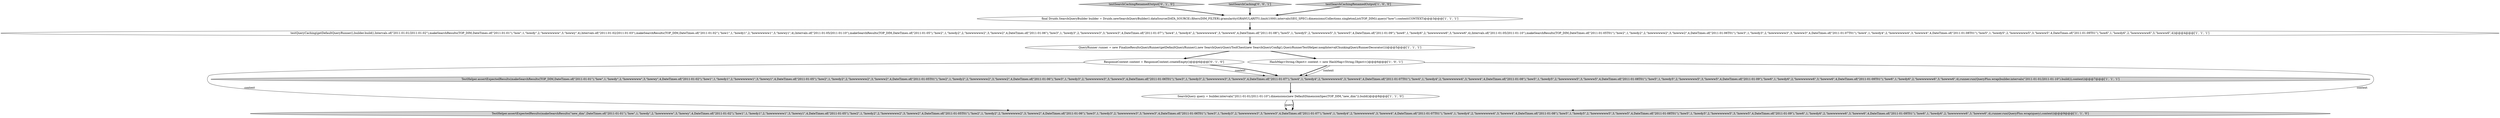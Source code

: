 digraph {
7 [style = filled, label = "QueryRunner runner = new FinalizeResultsQueryRunner(getDefaultQueryRunner(),new SearchQueryQueryToolChest(new SearchQueryConfig(),QueryRunnerTestHelper.noopIntervalChunkingQueryRunnerDecorator()))@@@5@@@['1', '1', '1']", fillcolor = white, shape = ellipse image = "AAA0AAABBB1BBB"];
8 [style = filled, label = "ResponseContext context = ResponseContext.createEmpty()@@@6@@@['0', '1', '0']", fillcolor = white, shape = ellipse image = "AAA0AAABBB2BBB"];
9 [style = filled, label = "testSearchCachingRenamedOutput['0', '1', '0']", fillcolor = lightgray, shape = diamond image = "AAA0AAABBB2BBB"];
5 [style = filled, label = "HashMap<String,Object> context = new HashMap<String,Object>()@@@6@@@['1', '0', '1']", fillcolor = white, shape = ellipse image = "AAA0AAABBB1BBB"];
6 [style = filled, label = "SearchQuery query = builder.intervals(\"2011-01-01/2011-01-10\").dimensions(new DefaultDimensionSpec(TOP_DIM,\"new_dim\")).build()@@@8@@@['1', '1', '0']", fillcolor = white, shape = ellipse image = "AAA0AAABBB1BBB"];
1 [style = filled, label = "final Druids.SearchQueryBuilder builder = Druids.newSearchQueryBuilder().dataSource(DATA_SOURCE).filters(DIM_FILTER).granularity(GRANULARITY).limit(1000).intervals(SEG_SPEC).dimensions(Collections.singletonList(TOP_DIM)).query(\"how\").context(CONTEXT)@@@3@@@['1', '1', '1']", fillcolor = white, shape = ellipse image = "AAA0AAABBB1BBB"];
10 [style = filled, label = "testSearchCaching['0', '0', '1']", fillcolor = lightgray, shape = diamond image = "AAA0AAABBB3BBB"];
2 [style = filled, label = "testSearchCachingRenamedOutput['1', '0', '0']", fillcolor = lightgray, shape = diamond image = "AAA0AAABBB1BBB"];
0 [style = filled, label = "TestHelper.assertExpectedResults(makeSearchResults(TOP_DIM,DateTimes.of(\"2011-01-01\"),\"how\",1,\"howdy\",2,\"howwwwww\",3,\"howwy\",4,DateTimes.of(\"2011-01-02\"),\"how1\",1,\"howdy1\",2,\"howwwwww1\",3,\"howwy1\",4,DateTimes.of(\"2011-01-05\"),\"how2\",1,\"howdy2\",2,\"howwwwww2\",3,\"howww2\",4,DateTimes.of(\"2011-01-05T01\"),\"how2\",1,\"howdy2\",2,\"howwwwww2\",3,\"howww2\",4,DateTimes.of(\"2011-01-06\"),\"how3\",1,\"howdy3\",2,\"howwwwww3\",3,\"howww3\",4,DateTimes.of(\"2011-01-06T01\"),\"how3\",1,\"howdy3\",2,\"howwwwww3\",3,\"howww3\",4,DateTimes.of(\"2011-01-07\"),\"how4\",1,\"howdy4\",2,\"howwwwww4\",3,\"howww4\",4,DateTimes.of(\"2011-01-07T01\"),\"how4\",1,\"howdy4\",2,\"howwwwww4\",3,\"howww4\",4,DateTimes.of(\"2011-01-08\"),\"how5\",1,\"howdy5\",2,\"howwwwww5\",3,\"howww5\",4,DateTimes.of(\"2011-01-08T01\"),\"how5\",1,\"howdy5\",2,\"howwwwww5\",3,\"howww5\",4,DateTimes.of(\"2011-01-09\"),\"how6\",1,\"howdy6\",2,\"howwwwww6\",3,\"howww6\",4,DateTimes.of(\"2011-01-09T01\"),\"how6\",1,\"howdy6\",2,\"howwwwww6\",3,\"howww6\",4),runner.run(QueryPlus.wrap(builder.intervals(\"2011-01-01/2011-01-10\").build()),context))@@@7@@@['1', '1', '1']", fillcolor = lightgray, shape = ellipse image = "AAA0AAABBB1BBB"];
3 [style = filled, label = "testQueryCaching(getDefaultQueryRunner(),builder.build(),Intervals.of(\"2011-01-01/2011-01-02\"),makeSearchResults(TOP_DIM,DateTimes.of(\"2011-01-01\"),\"how\",1,\"howdy\",2,\"howwwwww\",3,\"howwy\",4),Intervals.of(\"2011-01-02/2011-01-03\"),makeSearchResults(TOP_DIM,DateTimes.of(\"2011-01-02\"),\"how1\",1,\"howdy1\",2,\"howwwwww1\",3,\"howwy1\",4),Intervals.of(\"2011-01-05/2011-01-10\"),makeSearchResults(TOP_DIM,DateTimes.of(\"2011-01-05\"),\"how2\",1,\"howdy2\",2,\"howwwwww2\",3,\"howww2\",4,DateTimes.of(\"2011-01-06\"),\"how3\",1,\"howdy3\",2,\"howwwwww3\",3,\"howww3\",4,DateTimes.of(\"2011-01-07\"),\"how4\",1,\"howdy4\",2,\"howwwwww4\",3,\"howww4\",4,DateTimes.of(\"2011-01-08\"),\"how5\",1,\"howdy5\",2,\"howwwwww5\",3,\"howww5\",4,DateTimes.of(\"2011-01-09\"),\"how6\",1,\"howdy6\",2,\"howwwwww6\",3,\"howww6\",4),Intervals.of(\"2011-01-05/2011-01-10\"),makeSearchResults(TOP_DIM,DateTimes.of(\"2011-01-05T01\"),\"how2\",1,\"howdy2\",2,\"howwwwww2\",3,\"howww2\",4,DateTimes.of(\"2011-01-06T01\"),\"how3\",1,\"howdy3\",2,\"howwwwww3\",3,\"howww3\",4,DateTimes.of(\"2011-01-07T01\"),\"how4\",1,\"howdy4\",2,\"howwwwww4\",3,\"howww4\",4,DateTimes.of(\"2011-01-08T01\"),\"how5\",1,\"howdy5\",2,\"howwwwww5\",3,\"howww5\",4,DateTimes.of(\"2011-01-09T01\"),\"how6\",1,\"howdy6\",2,\"howwwwww6\",3,\"howww6\",4))@@@4@@@['1', '1', '1']", fillcolor = white, shape = ellipse image = "AAA0AAABBB1BBB"];
4 [style = filled, label = "TestHelper.assertExpectedResults(makeSearchResults(\"new_dim\",DateTimes.of(\"2011-01-01\"),\"how\",1,\"howdy\",2,\"howwwwww\",3,\"howwy\",4,DateTimes.of(\"2011-01-02\"),\"how1\",1,\"howdy1\",2,\"howwwwww1\",3,\"howwy1\",4,DateTimes.of(\"2011-01-05\"),\"how2\",1,\"howdy2\",2,\"howwwwww2\",3,\"howww2\",4,DateTimes.of(\"2011-01-05T01\"),\"how2\",1,\"howdy2\",2,\"howwwwww2\",3,\"howww2\",4,DateTimes.of(\"2011-01-06\"),\"how3\",1,\"howdy3\",2,\"howwwwww3\",3,\"howww3\",4,DateTimes.of(\"2011-01-06T01\"),\"how3\",1,\"howdy3\",2,\"howwwwww3\",3,\"howww3\",4,DateTimes.of(\"2011-01-07\"),\"how4\",1,\"howdy4\",2,\"howwwwww4\",3,\"howww4\",4,DateTimes.of(\"2011-01-07T01\"),\"how4\",1,\"howdy4\",2,\"howwwwww4\",3,\"howww4\",4,DateTimes.of(\"2011-01-08\"),\"how5\",1,\"howdy5\",2,\"howwwwww5\",3,\"howww5\",4,DateTimes.of(\"2011-01-08T01\"),\"how5\",1,\"howdy5\",2,\"howwwwww5\",3,\"howww5\",4,DateTimes.of(\"2011-01-09\"),\"how6\",1,\"howdy6\",2,\"howwwwww6\",3,\"howww6\",4,DateTimes.of(\"2011-01-09T01\"),\"how6\",1,\"howdy6\",2,\"howwwwww6\",3,\"howww6\",4),runner.run(QueryPlus.wrap(query),context))@@@9@@@['1', '1', '0']", fillcolor = lightgray, shape = ellipse image = "AAA0AAABBB1BBB"];
7->5 [style = bold, label=""];
0->6 [style = bold, label=""];
10->1 [style = bold, label=""];
6->4 [style = solid, label="query"];
8->0 [style = solid, label="context"];
5->0 [style = bold, label=""];
1->3 [style = bold, label=""];
5->0 [style = solid, label="context"];
5->4 [style = solid, label="context"];
7->8 [style = bold, label=""];
6->4 [style = bold, label=""];
9->1 [style = bold, label=""];
3->7 [style = bold, label=""];
2->1 [style = bold, label=""];
8->0 [style = bold, label=""];
8->4 [style = solid, label="context"];
}
